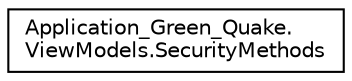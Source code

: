 digraph "Graphical Class Hierarchy"
{
 // LATEX_PDF_SIZE
  edge [fontname="Helvetica",fontsize="10",labelfontname="Helvetica",labelfontsize="10"];
  node [fontname="Helvetica",fontsize="10",shape=record];
  rankdir="LR";
  Node0 [label="Application_Green_Quake.\lViewModels.SecurityMethods",height=0.2,width=0.4,color="black", fillcolor="white", style="filled",URL="$class_application___green___quake_1_1_view_models_1_1_security_methods.html",tooltip=" "];
}
